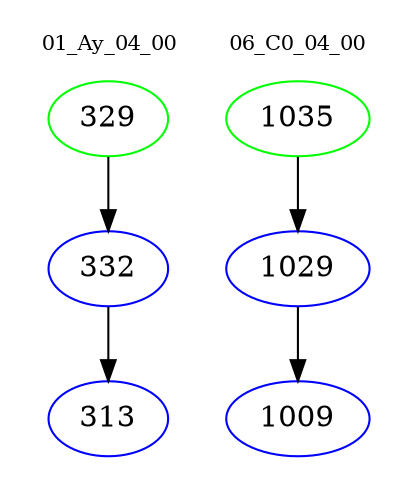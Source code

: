 digraph{
subgraph cluster_0 {
color = white
label = "01_Ay_04_00";
fontsize=10;
T0_329 [label="329", color="green"]
T0_329 -> T0_332 [color="black"]
T0_332 [label="332", color="blue"]
T0_332 -> T0_313 [color="black"]
T0_313 [label="313", color="blue"]
}
subgraph cluster_1 {
color = white
label = "06_C0_04_00";
fontsize=10;
T1_1035 [label="1035", color="green"]
T1_1035 -> T1_1029 [color="black"]
T1_1029 [label="1029", color="blue"]
T1_1029 -> T1_1009 [color="black"]
T1_1009 [label="1009", color="blue"]
}
}

